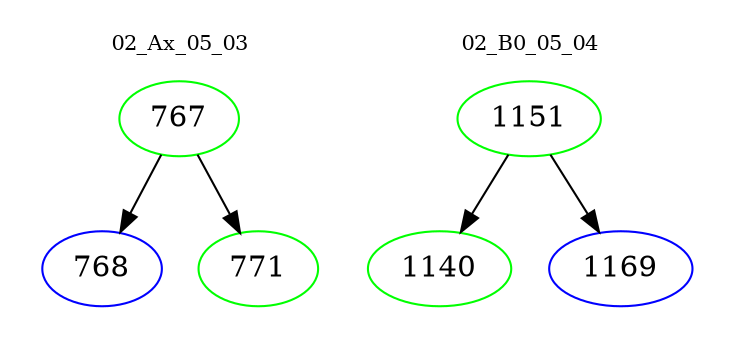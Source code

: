 digraph{
subgraph cluster_0 {
color = white
label = "02_Ax_05_03";
fontsize=10;
T0_767 [label="767", color="green"]
T0_767 -> T0_768 [color="black"]
T0_768 [label="768", color="blue"]
T0_767 -> T0_771 [color="black"]
T0_771 [label="771", color="green"]
}
subgraph cluster_1 {
color = white
label = "02_B0_05_04";
fontsize=10;
T1_1151 [label="1151", color="green"]
T1_1151 -> T1_1140 [color="black"]
T1_1140 [label="1140", color="green"]
T1_1151 -> T1_1169 [color="black"]
T1_1169 [label="1169", color="blue"]
}
}
